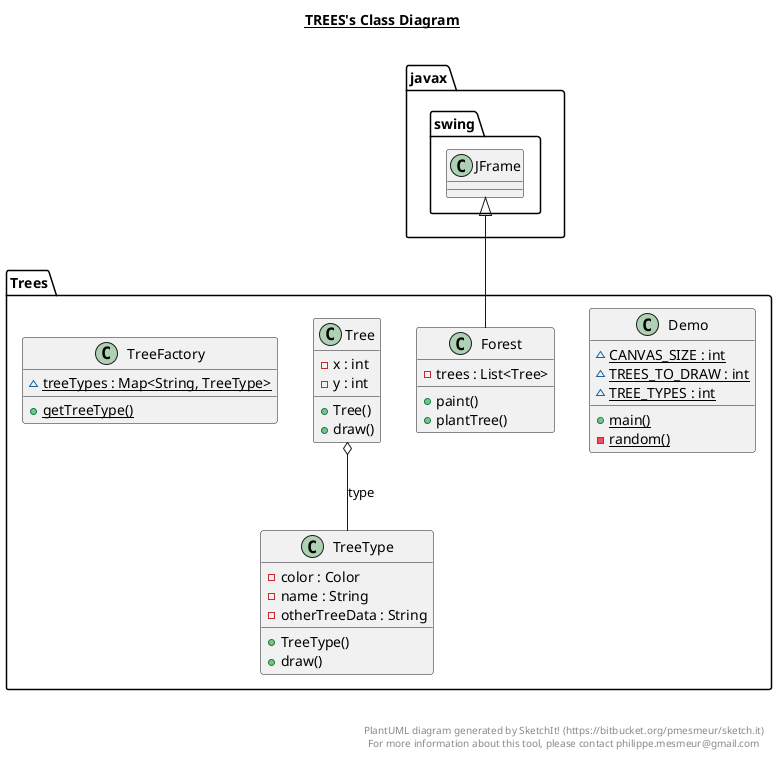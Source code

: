 @startuml

title __TREES's Class Diagram__\n

  namespace Trees {
    class Trees.Demo {
        {static} ~ CANVAS_SIZE : int
        {static} ~ TREES_TO_DRAW : int
        {static} ~ TREE_TYPES : int
        {static} + main()
        {static} - random()
    }
  }
  

  namespace Trees {
    class Trees.Forest {
        - trees : List<Tree>
        + paint()
        + plantTree()
    }
  }
  

  namespace Trees {
    class Trees.Tree {
        - x : int
        - y : int
        + Tree()
        + draw()
    }
  }
  

  namespace Trees {
    class Trees.TreeFactory {
        {static} ~ treeTypes : Map<String, TreeType>
        {static} + getTreeType()
    }
  }
  

  namespace Trees {
    class Trees.TreeType {
        - color : Color
        - name : String
        - otherTreeData : String
        + TreeType()
        + draw()
    }
  }
  

  Trees.Forest -up-|> javax.swing.JFrame
  Trees.Tree o-- Trees.TreeType : type


right footer


PlantUML diagram generated by SketchIt! (https://bitbucket.org/pmesmeur/sketch.it)
For more information about this tool, please contact philippe.mesmeur@gmail.com
endfooter

@enduml
